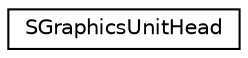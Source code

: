 digraph "类继承关系图"
{
  edge [fontname="Helvetica",fontsize="10",labelfontname="Helvetica",labelfontsize="10"];
  node [fontname="Helvetica",fontsize="10",shape=record];
  rankdir="LR";
  Node0 [label="SGraphicsUnitHead",height=0.2,width=0.4,color="black", fillcolor="white", style="filled",URL="$struct_s_graphics_unit_head.html"];
}
